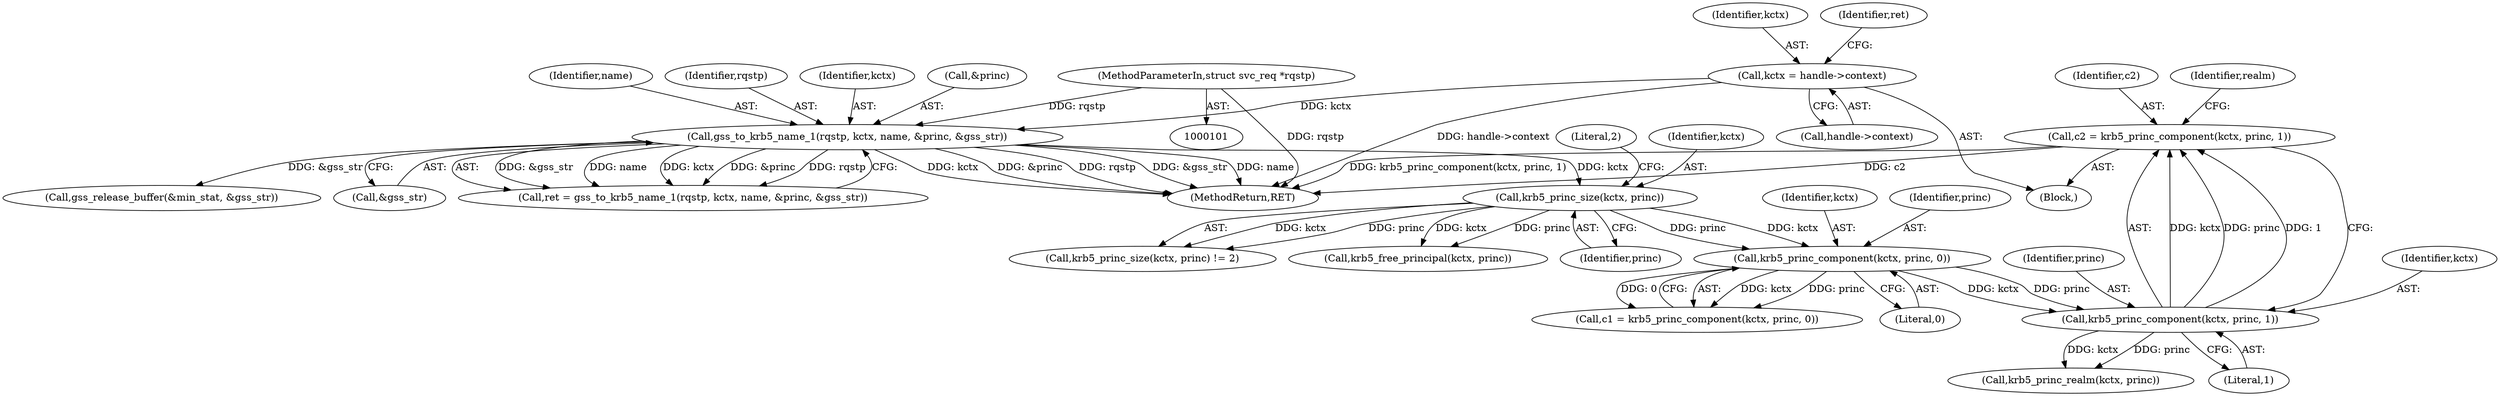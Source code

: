 digraph "0_krb5_6609658db0799053fbef0d7d0aa2f1fd68ef32d8@pointer" {
"1000217" [label="(Call,c2 = krb5_princ_component(kctx, princ, 1))"];
"1000219" [label="(Call,krb5_princ_component(kctx, princ, 1))"];
"1000213" [label="(Call,krb5_princ_component(kctx, princ, 0))"];
"1000206" [label="(Call,krb5_princ_size(kctx, princ))"];
"1000181" [label="(Call,gss_to_krb5_name_1(rqstp, kctx, name, &princ, &gss_str))"];
"1000102" [label="(MethodParameterIn,struct svc_req *rqstp)"];
"1000174" [label="(Call,kctx = handle->context)"];
"1000185" [label="(Call,&princ)"];
"1000217" [label="(Call,c2 = krb5_princ_component(kctx, princ, 1))"];
"1000224" [label="(Identifier,realm)"];
"1000219" [label="(Call,krb5_princ_component(kctx, princ, 1))"];
"1000103" [label="(Block,)"];
"1000272" [label="(Call,krb5_free_principal(kctx, princ))"];
"1000225" [label="(Call,krb5_princ_realm(kctx, princ))"];
"1000187" [label="(Call,&gss_str)"];
"1000215" [label="(Identifier,princ)"];
"1000175" [label="(Identifier,kctx)"];
"1000213" [label="(Call,krb5_princ_component(kctx, princ, 0))"];
"1000176" [label="(Call,handle->context)"];
"1000179" [label="(Call,ret = gss_to_krb5_name_1(rqstp, kctx, name, &princ, &gss_str))"];
"1000214" [label="(Identifier,kctx)"];
"1000211" [label="(Call,c1 = krb5_princ_component(kctx, princ, 0))"];
"1000216" [label="(Literal,0)"];
"1000209" [label="(Literal,2)"];
"1000283" [label="(MethodReturn,RET)"];
"1000181" [label="(Call,gss_to_krb5_name_1(rqstp, kctx, name, &princ, &gss_str))"];
"1000205" [label="(Call,krb5_princ_size(kctx, princ) != 2)"];
"1000206" [label="(Call,krb5_princ_size(kctx, princ))"];
"1000174" [label="(Call,kctx = handle->context)"];
"1000102" [label="(MethodParameterIn,struct svc_req *rqstp)"];
"1000184" [label="(Identifier,name)"];
"1000182" [label="(Identifier,rqstp)"];
"1000222" [label="(Literal,1)"];
"1000208" [label="(Identifier,princ)"];
"1000220" [label="(Identifier,kctx)"];
"1000218" [label="(Identifier,c2)"];
"1000180" [label="(Identifier,ret)"];
"1000183" [label="(Identifier,kctx)"];
"1000221" [label="(Identifier,princ)"];
"1000207" [label="(Identifier,kctx)"];
"1000267" [label="(Call,gss_release_buffer(&min_stat, &gss_str))"];
"1000217" -> "1000103"  [label="AST: "];
"1000217" -> "1000219"  [label="CFG: "];
"1000218" -> "1000217"  [label="AST: "];
"1000219" -> "1000217"  [label="AST: "];
"1000224" -> "1000217"  [label="CFG: "];
"1000217" -> "1000283"  [label="DDG: krb5_princ_component(kctx, princ, 1)"];
"1000217" -> "1000283"  [label="DDG: c2"];
"1000219" -> "1000217"  [label="DDG: kctx"];
"1000219" -> "1000217"  [label="DDG: princ"];
"1000219" -> "1000217"  [label="DDG: 1"];
"1000219" -> "1000222"  [label="CFG: "];
"1000220" -> "1000219"  [label="AST: "];
"1000221" -> "1000219"  [label="AST: "];
"1000222" -> "1000219"  [label="AST: "];
"1000213" -> "1000219"  [label="DDG: kctx"];
"1000213" -> "1000219"  [label="DDG: princ"];
"1000219" -> "1000225"  [label="DDG: kctx"];
"1000219" -> "1000225"  [label="DDG: princ"];
"1000213" -> "1000211"  [label="AST: "];
"1000213" -> "1000216"  [label="CFG: "];
"1000214" -> "1000213"  [label="AST: "];
"1000215" -> "1000213"  [label="AST: "];
"1000216" -> "1000213"  [label="AST: "];
"1000211" -> "1000213"  [label="CFG: "];
"1000213" -> "1000211"  [label="DDG: kctx"];
"1000213" -> "1000211"  [label="DDG: princ"];
"1000213" -> "1000211"  [label="DDG: 0"];
"1000206" -> "1000213"  [label="DDG: kctx"];
"1000206" -> "1000213"  [label="DDG: princ"];
"1000206" -> "1000205"  [label="AST: "];
"1000206" -> "1000208"  [label="CFG: "];
"1000207" -> "1000206"  [label="AST: "];
"1000208" -> "1000206"  [label="AST: "];
"1000209" -> "1000206"  [label="CFG: "];
"1000206" -> "1000205"  [label="DDG: kctx"];
"1000206" -> "1000205"  [label="DDG: princ"];
"1000181" -> "1000206"  [label="DDG: kctx"];
"1000206" -> "1000272"  [label="DDG: kctx"];
"1000206" -> "1000272"  [label="DDG: princ"];
"1000181" -> "1000179"  [label="AST: "];
"1000181" -> "1000187"  [label="CFG: "];
"1000182" -> "1000181"  [label="AST: "];
"1000183" -> "1000181"  [label="AST: "];
"1000184" -> "1000181"  [label="AST: "];
"1000185" -> "1000181"  [label="AST: "];
"1000187" -> "1000181"  [label="AST: "];
"1000179" -> "1000181"  [label="CFG: "];
"1000181" -> "1000283"  [label="DDG: &princ"];
"1000181" -> "1000283"  [label="DDG: rqstp"];
"1000181" -> "1000283"  [label="DDG: &gss_str"];
"1000181" -> "1000283"  [label="DDG: name"];
"1000181" -> "1000283"  [label="DDG: kctx"];
"1000181" -> "1000179"  [label="DDG: &gss_str"];
"1000181" -> "1000179"  [label="DDG: name"];
"1000181" -> "1000179"  [label="DDG: kctx"];
"1000181" -> "1000179"  [label="DDG: &princ"];
"1000181" -> "1000179"  [label="DDG: rqstp"];
"1000102" -> "1000181"  [label="DDG: rqstp"];
"1000174" -> "1000181"  [label="DDG: kctx"];
"1000181" -> "1000267"  [label="DDG: &gss_str"];
"1000102" -> "1000101"  [label="AST: "];
"1000102" -> "1000283"  [label="DDG: rqstp"];
"1000174" -> "1000103"  [label="AST: "];
"1000174" -> "1000176"  [label="CFG: "];
"1000175" -> "1000174"  [label="AST: "];
"1000176" -> "1000174"  [label="AST: "];
"1000180" -> "1000174"  [label="CFG: "];
"1000174" -> "1000283"  [label="DDG: handle->context"];
}
